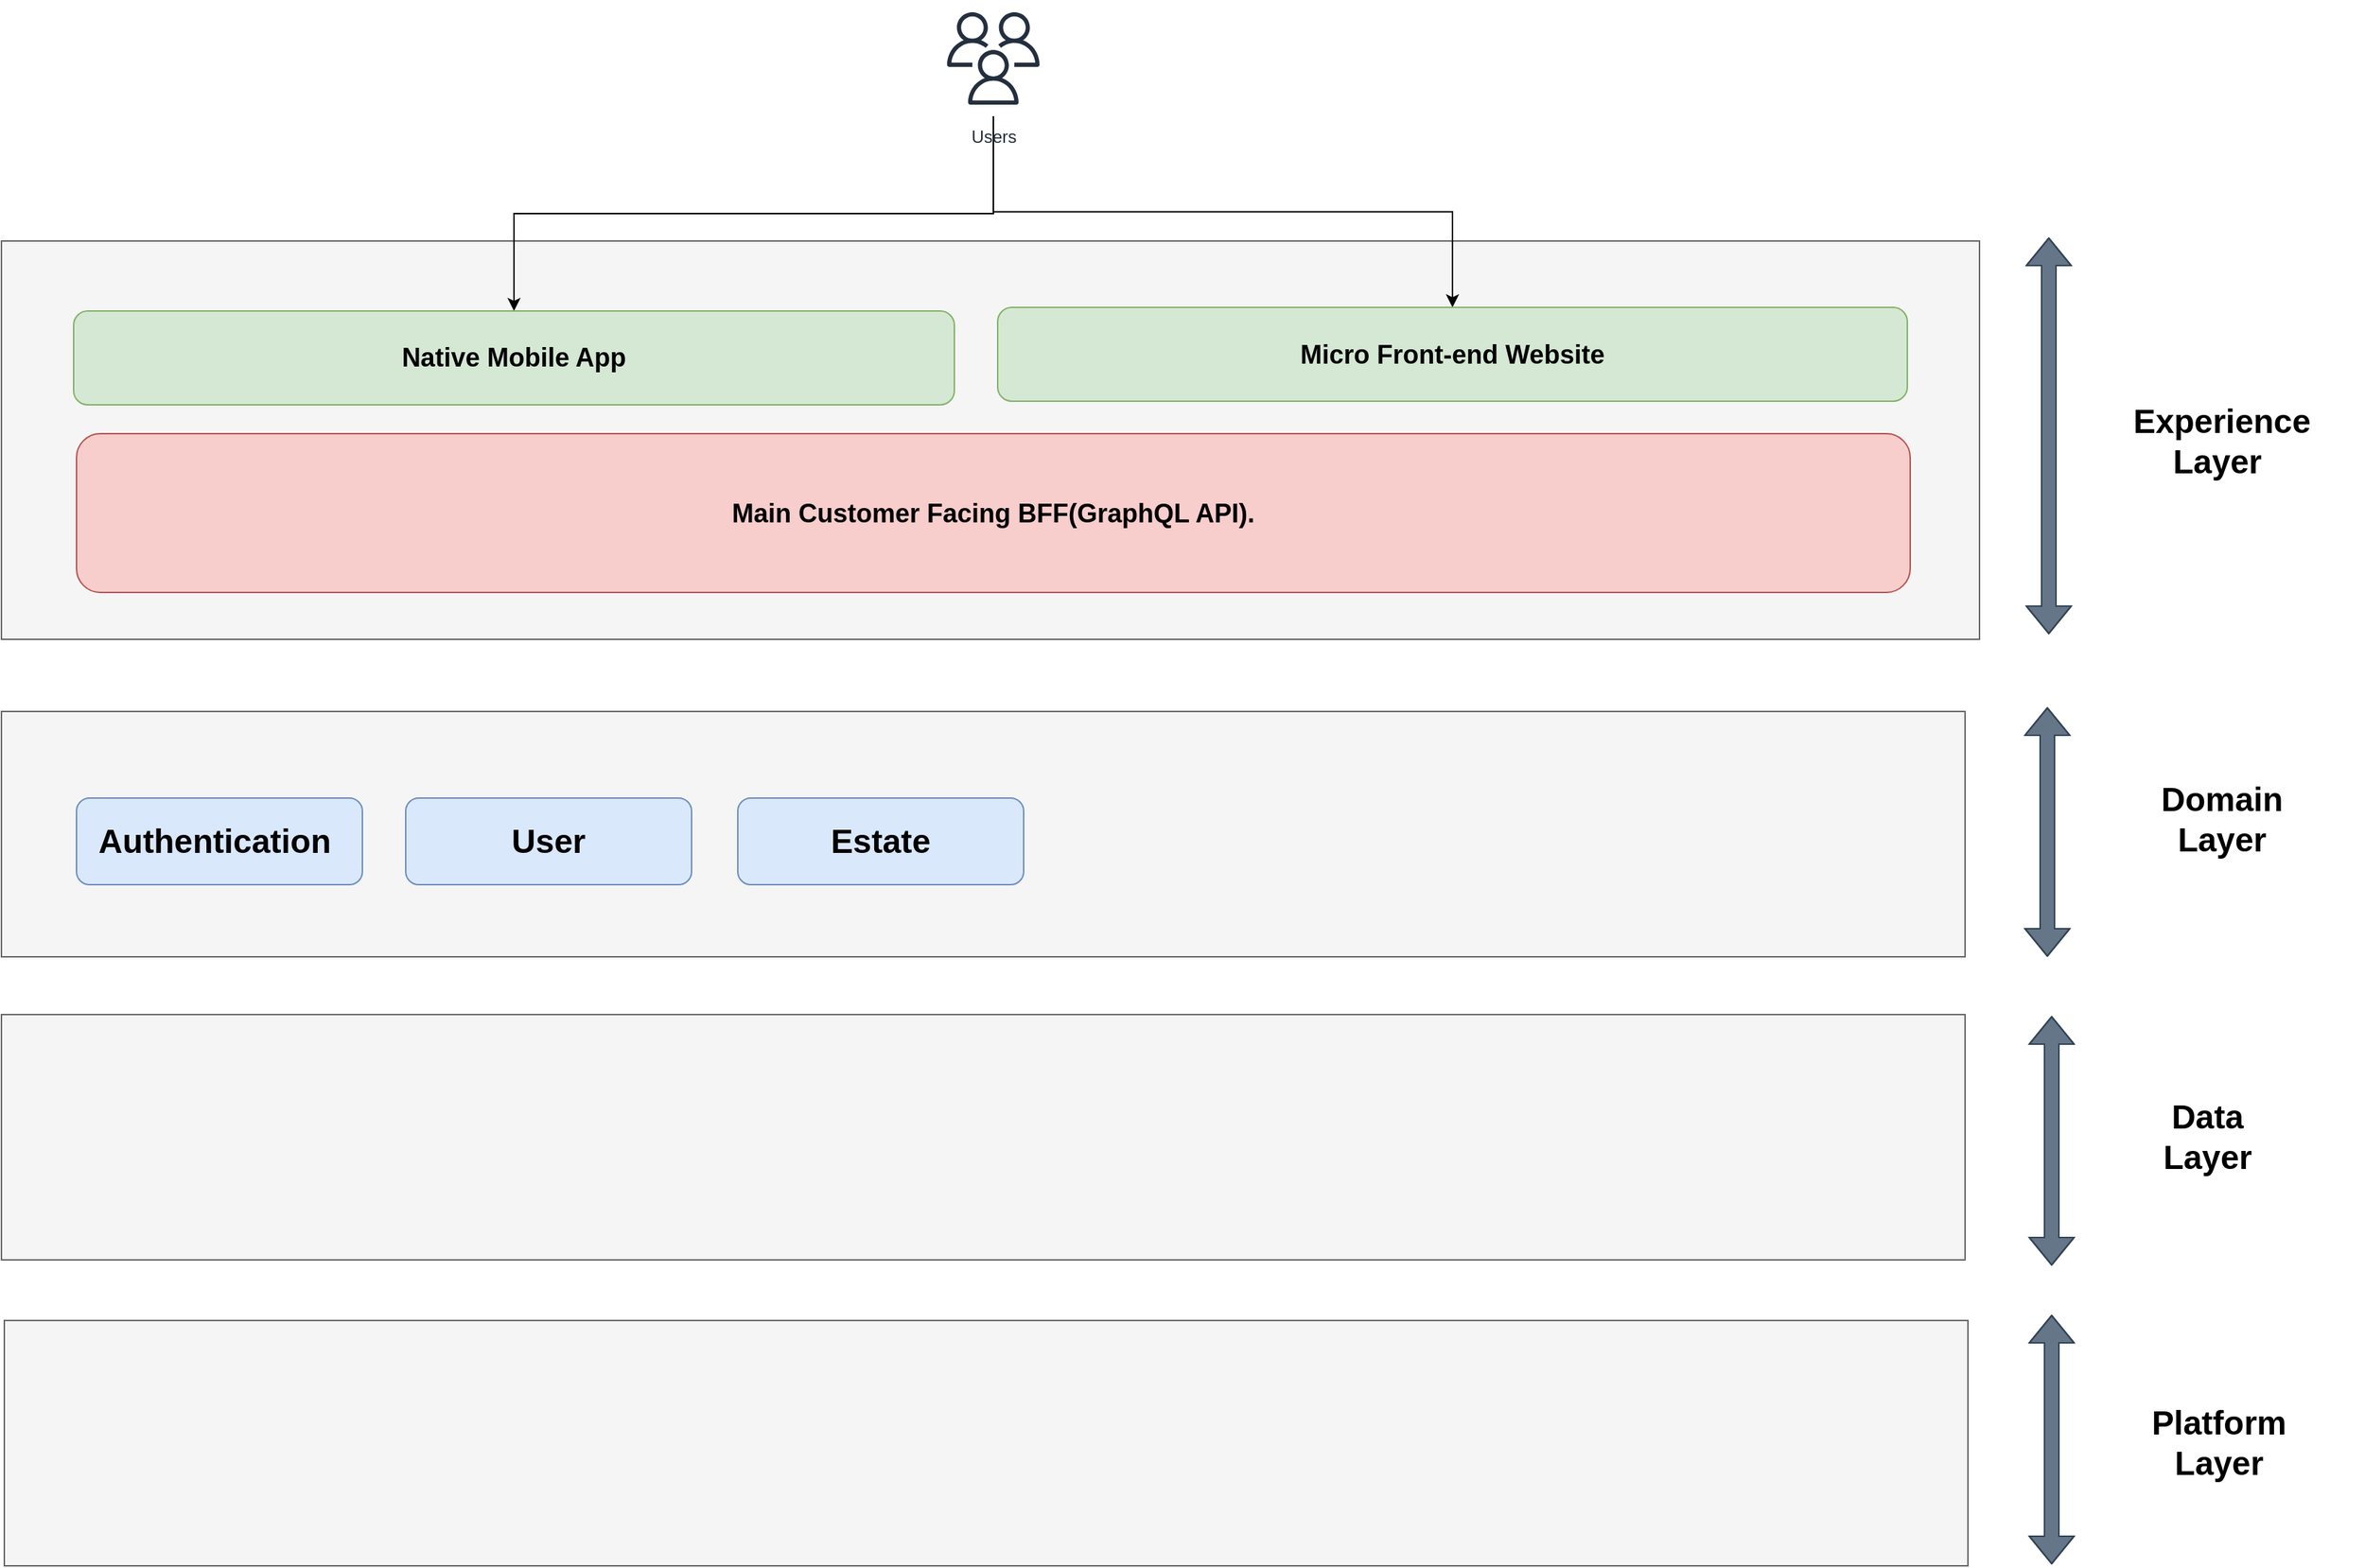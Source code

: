 <mxfile version="20.8.10" type="device"><diagram name="Page-1" id="rBSwzVImA4YMm28KBau3"><mxGraphModel dx="2072" dy="1228" grid="1" gridSize="10" guides="1" tooltips="1" connect="1" arrows="1" fold="1" page="1" pageScale="1" pageWidth="850" pageHeight="1100" math="0" shadow="0"><root><mxCell id="0"/><mxCell id="1" parent="0"/><mxCell id="MQCOC3KmB8rDwHLiI5pR-12" value="" style="rounded=0;whiteSpace=wrap;html=1;fontSize=18;fillColor=#f5f5f5;fontColor=#333333;strokeColor=#666666;" parent="1" vertex="1"><mxGeometry x="40" y="244" width="1370" height="276" as="geometry"/></mxCell><mxCell id="MQCOC3KmB8rDwHLiI5pR-9" style="edgeStyle=orthogonalEdgeStyle;rounded=0;orthogonalLoop=1;jettySize=auto;html=1;fontSize=18;" parent="1" source="MQCOC3KmB8rDwHLiI5pR-2" target="MQCOC3KmB8rDwHLiI5pR-7" edge="1"><mxGeometry relative="1" as="geometry"/></mxCell><mxCell id="MQCOC3KmB8rDwHLiI5pR-10" style="edgeStyle=orthogonalEdgeStyle;rounded=0;orthogonalLoop=1;jettySize=auto;html=1;fontSize=18;" parent="1" source="MQCOC3KmB8rDwHLiI5pR-2" target="MQCOC3KmB8rDwHLiI5pR-6" edge="1"><mxGeometry relative="1" as="geometry"/></mxCell><mxCell id="MQCOC3KmB8rDwHLiI5pR-2" value="Users" style="sketch=0;outlineConnect=0;fontColor=#232F3E;gradientColor=none;strokeColor=#232F3E;fillColor=#ffffff;dashed=0;verticalLabelPosition=bottom;verticalAlign=top;align=center;html=1;fontSize=12;fontStyle=0;aspect=fixed;shape=mxgraph.aws4.resourceIcon;resIcon=mxgraph.aws4.users;" parent="1" vertex="1"><mxGeometry x="687" y="77.5" width="80" height="80" as="geometry"/></mxCell><mxCell id="MQCOC3KmB8rDwHLiI5pR-4" value="&lt;b&gt;&lt;font style=&quot;font-size: 23px;&quot;&gt;Experience Layer&amp;nbsp;&lt;/font&gt;&lt;/b&gt;" style="text;html=1;strokeColor=none;fillColor=none;align=center;verticalAlign=middle;whiteSpace=wrap;rounded=0;" parent="1" vertex="1"><mxGeometry x="1480" y="367.5" width="196" height="30" as="geometry"/></mxCell><mxCell id="MQCOC3KmB8rDwHLiI5pR-5" value="" style="shape=flexArrow;endArrow=classic;startArrow=classic;html=1;rounded=0;fontSize=18;fillColor=#647687;strokeColor=#314354;" parent="1" edge="1"><mxGeometry width="100" height="100" relative="1" as="geometry"><mxPoint x="1458" y="516.5" as="sourcePoint"/><mxPoint x="1458" y="241.5" as="targetPoint"/><Array as="points"><mxPoint x="1458" y="306.5"/></Array></mxGeometry></mxCell><mxCell id="MQCOC3KmB8rDwHLiI5pR-6" value="&lt;b&gt;Native Mobile App&lt;/b&gt;" style="rounded=1;whiteSpace=wrap;html=1;fontSize=18;fillColor=#d5e8d4;strokeColor=#82b366;" parent="1" vertex="1"><mxGeometry x="90" y="292.5" width="610" height="65" as="geometry"/></mxCell><mxCell id="MQCOC3KmB8rDwHLiI5pR-7" value="&lt;b&gt;Micro Front-end Website&lt;/b&gt;" style="rounded=1;whiteSpace=wrap;html=1;fontSize=18;fillColor=#d5e8d4;strokeColor=#82b366;" parent="1" vertex="1"><mxGeometry x="730" y="290" width="630" height="65" as="geometry"/></mxCell><mxCell id="MQCOC3KmB8rDwHLiI5pR-8" value="&lt;b&gt;Main Customer Facing BFF(GraphQL API).&lt;/b&gt;" style="rounded=1;whiteSpace=wrap;html=1;fontSize=18;fillColor=#f8cecc;strokeColor=#b85450;" parent="1" vertex="1"><mxGeometry x="92" y="377.5" width="1270" height="110" as="geometry"/></mxCell><mxCell id="MQCOC3KmB8rDwHLiI5pR-13" value="" style="rounded=0;whiteSpace=wrap;html=1;fontSize=23;fillColor=#f5f5f5;fontColor=#333333;strokeColor=#666666;" parent="1" vertex="1"><mxGeometry x="40" y="570" width="1360" height="170" as="geometry"/></mxCell><mxCell id="MQCOC3KmB8rDwHLiI5pR-15" value="" style="shape=flexArrow;endArrow=classic;startArrow=classic;html=1;rounded=0;fontSize=18;fillColor=#647687;strokeColor=#314354;" parent="1" edge="1"><mxGeometry width="100" height="100" relative="1" as="geometry"><mxPoint x="1457" y="740" as="sourcePoint"/><mxPoint x="1457" y="567" as="targetPoint"/><Array as="points"><mxPoint x="1457" y="632"/></Array></mxGeometry></mxCell><mxCell id="MQCOC3KmB8rDwHLiI5pR-16" value="&lt;b&gt;&lt;font style=&quot;font-size: 23px;&quot;&gt;Domain&lt;br&gt;Layer&lt;/font&gt;&lt;/b&gt;" style="text;html=1;strokeColor=none;fillColor=none;align=center;verticalAlign=middle;whiteSpace=wrap;rounded=0;" parent="1" vertex="1"><mxGeometry x="1480" y="630" width="196" height="30" as="geometry"/></mxCell><mxCell id="MQCOC3KmB8rDwHLiI5pR-17" value="&lt;b&gt;Authentication&amp;nbsp;&lt;/b&gt;" style="rounded=1;whiteSpace=wrap;html=1;fontSize=23;fillColor=#dae8fc;strokeColor=#6c8ebf;" parent="1" vertex="1"><mxGeometry x="92" y="630" width="198" height="60" as="geometry"/></mxCell><mxCell id="MQCOC3KmB8rDwHLiI5pR-19" value="&lt;b&gt;User&lt;/b&gt;" style="rounded=1;whiteSpace=wrap;html=1;fontSize=23;fillColor=#dae8fc;strokeColor=#6c8ebf;" parent="1" vertex="1"><mxGeometry x="320" y="630" width="198" height="60" as="geometry"/></mxCell><mxCell id="MQCOC3KmB8rDwHLiI5pR-20" value="&lt;b&gt;Estate&lt;/b&gt;" style="rounded=1;whiteSpace=wrap;html=1;fontSize=23;fillColor=#dae8fc;strokeColor=#6c8ebf;" parent="1" vertex="1"><mxGeometry x="550" y="630" width="198" height="60" as="geometry"/></mxCell><mxCell id="GL_R_bF9_XqqASVe3Y5v-1" value="" style="rounded=0;whiteSpace=wrap;html=1;fontSize=23;fillColor=#f5f5f5;fontColor=#333333;strokeColor=#666666;" vertex="1" parent="1"><mxGeometry x="40" y="780" width="1360" height="170" as="geometry"/></mxCell><mxCell id="GL_R_bF9_XqqASVe3Y5v-2" value="" style="shape=flexArrow;endArrow=classic;startArrow=classic;html=1;rounded=0;fontSize=18;fillColor=#647687;strokeColor=#314354;" edge="1" parent="1"><mxGeometry width="100" height="100" relative="1" as="geometry"><mxPoint x="1460" y="954" as="sourcePoint"/><mxPoint x="1460" y="781" as="targetPoint"/><Array as="points"><mxPoint x="1460" y="846"/></Array></mxGeometry></mxCell><mxCell id="GL_R_bF9_XqqASVe3Y5v-3" value="" style="rounded=0;whiteSpace=wrap;html=1;fontSize=23;fillColor=#f5f5f5;fontColor=#333333;strokeColor=#666666;" vertex="1" parent="1"><mxGeometry x="42" y="992" width="1360" height="170" as="geometry"/></mxCell><mxCell id="GL_R_bF9_XqqASVe3Y5v-4" value="" style="shape=flexArrow;endArrow=classic;startArrow=classic;html=1;rounded=0;fontSize=18;fillColor=#647687;strokeColor=#314354;" edge="1" parent="1"><mxGeometry width="100" height="100" relative="1" as="geometry"><mxPoint x="1460" y="1161" as="sourcePoint"/><mxPoint x="1460" y="988" as="targetPoint"/><Array as="points"><mxPoint x="1460" y="1053"/></Array></mxGeometry></mxCell><mxCell id="GL_R_bF9_XqqASVe3Y5v-5" value="&lt;b&gt;&lt;font style=&quot;font-size: 23px;&quot;&gt;Data&lt;br&gt;Layer&lt;/font&gt;&lt;/b&gt;" style="text;html=1;strokeColor=none;fillColor=none;align=center;verticalAlign=middle;whiteSpace=wrap;rounded=0;" vertex="1" parent="1"><mxGeometry x="1470" y="835" width="196" height="60" as="geometry"/></mxCell><mxCell id="GL_R_bF9_XqqASVe3Y5v-6" value="&lt;b&gt;&lt;font style=&quot;font-size: 23px;&quot;&gt;Platform&lt;br&gt;Layer&lt;/font&gt;&lt;/b&gt;" style="text;html=1;strokeColor=none;fillColor=none;align=center;verticalAlign=middle;whiteSpace=wrap;rounded=0;" vertex="1" parent="1"><mxGeometry x="1478" y="1062" width="196" height="30" as="geometry"/></mxCell></root></mxGraphModel></diagram></mxfile>